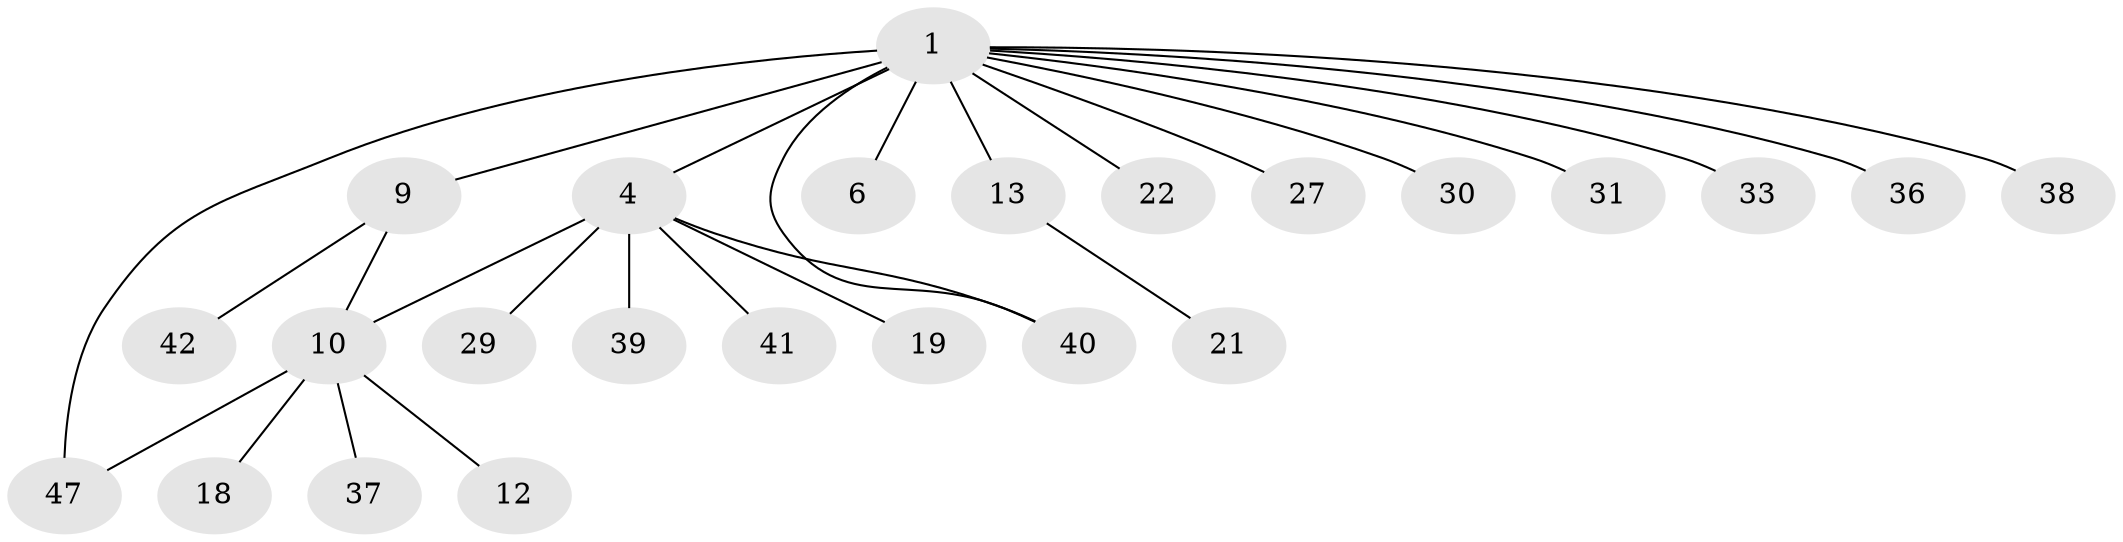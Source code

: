 // original degree distribution, {3: 0.020833333333333332, 7: 0.0625, 6: 0.041666666666666664, 9: 0.041666666666666664, 1: 0.4583333333333333, 4: 0.041666666666666664, 2: 0.3333333333333333}
// Generated by graph-tools (version 1.1) at 2025/16/03/09/25 04:16:07]
// undirected, 24 vertices, 26 edges
graph export_dot {
graph [start="1"]
  node [color=gray90,style=filled];
  1 [super="+2+3"];
  4 [super="+17+46+7"];
  6;
  9;
  10 [super="+25+20+11"];
  12 [super="+23"];
  13 [super="+28+14+32"];
  18 [super="+26"];
  19;
  21;
  22;
  27 [super="+44"];
  29;
  30;
  31 [super="+34"];
  33;
  36;
  37;
  38;
  39;
  40 [super="+45"];
  41 [super="+43"];
  42;
  47 [super="+48"];
  1 -- 22;
  1 -- 9 [weight=2];
  1 -- 30;
  1 -- 47;
  1 -- 33;
  1 -- 4 [weight=4];
  1 -- 36;
  1 -- 38;
  1 -- 6;
  1 -- 13 [weight=2];
  1 -- 27;
  1 -- 31;
  1 -- 40;
  4 -- 10 [weight=2];
  4 -- 41 [weight=2];
  4 -- 39;
  4 -- 40;
  4 -- 19;
  4 -- 29;
  9 -- 10;
  9 -- 42;
  10 -- 12;
  10 -- 37;
  10 -- 47;
  10 -- 18;
  13 -- 21;
}
